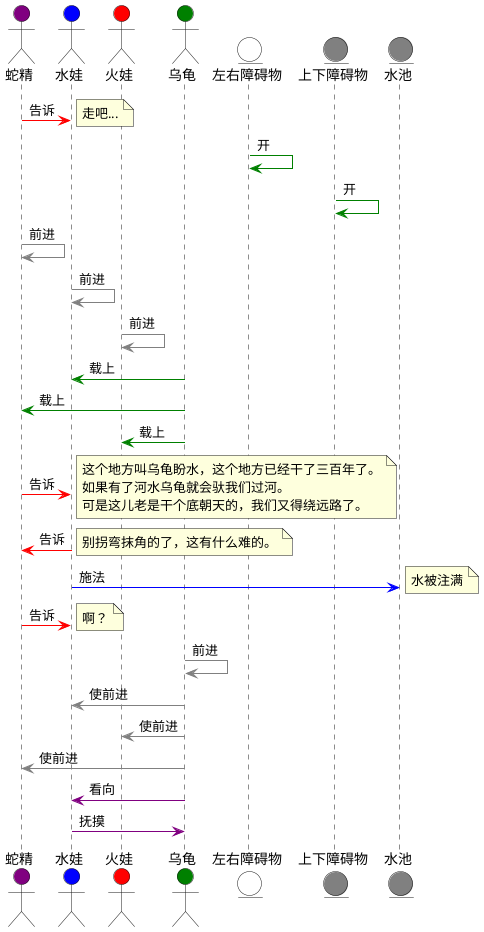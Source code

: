 @startuml
actor       蛇精    as snake   #Purple
actor       水娃   as waterboy #Blue
actor       火娃    as fireboy  #Red
actor       乌龟    as tortoise   #Green
entity      左右障碍物  as barrier1 #White
entity      上下障碍物  as barrier2 #Gray
entity      水池  as pool #Gray

snake -[#Red]> waterboy : 告诉
note right: 走吧...

barrier1 -[#Green]> barrier1 : 开
barrier2 -[#Green]> barrier2 : 开

snake -[#Grey]> snake : 前进
waterboy -[#Grey]> waterboy : 前进
fireboy -[#Grey]> fireboy : 前进


tortoise -[#Green]> waterboy : 载上
tortoise -[#Green]> snake : 载上
tortoise -[#Green]> fireboy : 载上

snake -[#Red]> waterboy : 告诉
note right
这个地方叫乌龟盼水，这个地方已经干了三百年了。
如果有了河水乌龟就会驮我们过河。
可是这儿老是干个底朝天的，我们又得绕远路了。
end note

waterboy -[#Red]> snake : 告诉
note right: 别拐弯抹角的了，这有什么难的。
waterboy -[#Blue]> pool : 施法
note right: 水被注满

snake -[#Red]> waterboy : 告诉
note right: 啊？

tortoise -[#Grey]> tortoise : 前进
tortoise -[#Grey]> waterboy : 使前进
tortoise -[#Grey]> fireboy : 使前进
tortoise -[#Grey]> snake : 使前进

tortoise -[#Purple]> waterboy : 看向
waterboy -[#Purple]> tortoise : 抚摸
@enduml